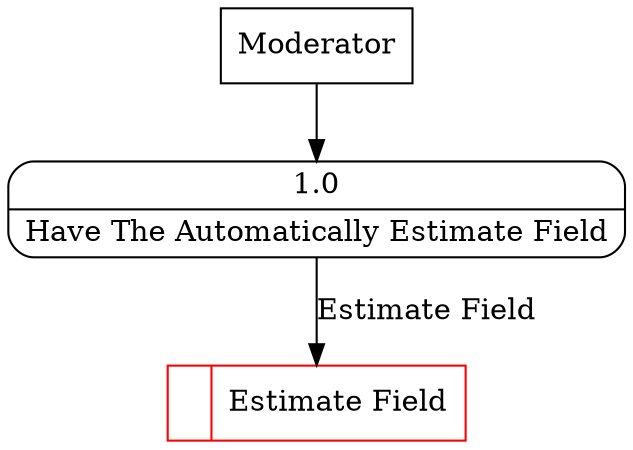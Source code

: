 digraph dfd2{ 
node[shape=record]
200 [label="<f0>  |<f1> Estimate Field " color=red];
201 [label="Moderator" shape=box];
202 [label="{<f0> 1.0|<f1> Have The Automatically Estimate Field }" shape=Mrecord];
201 -> 202
202 -> 200 [label="Estimate Field"]
}
